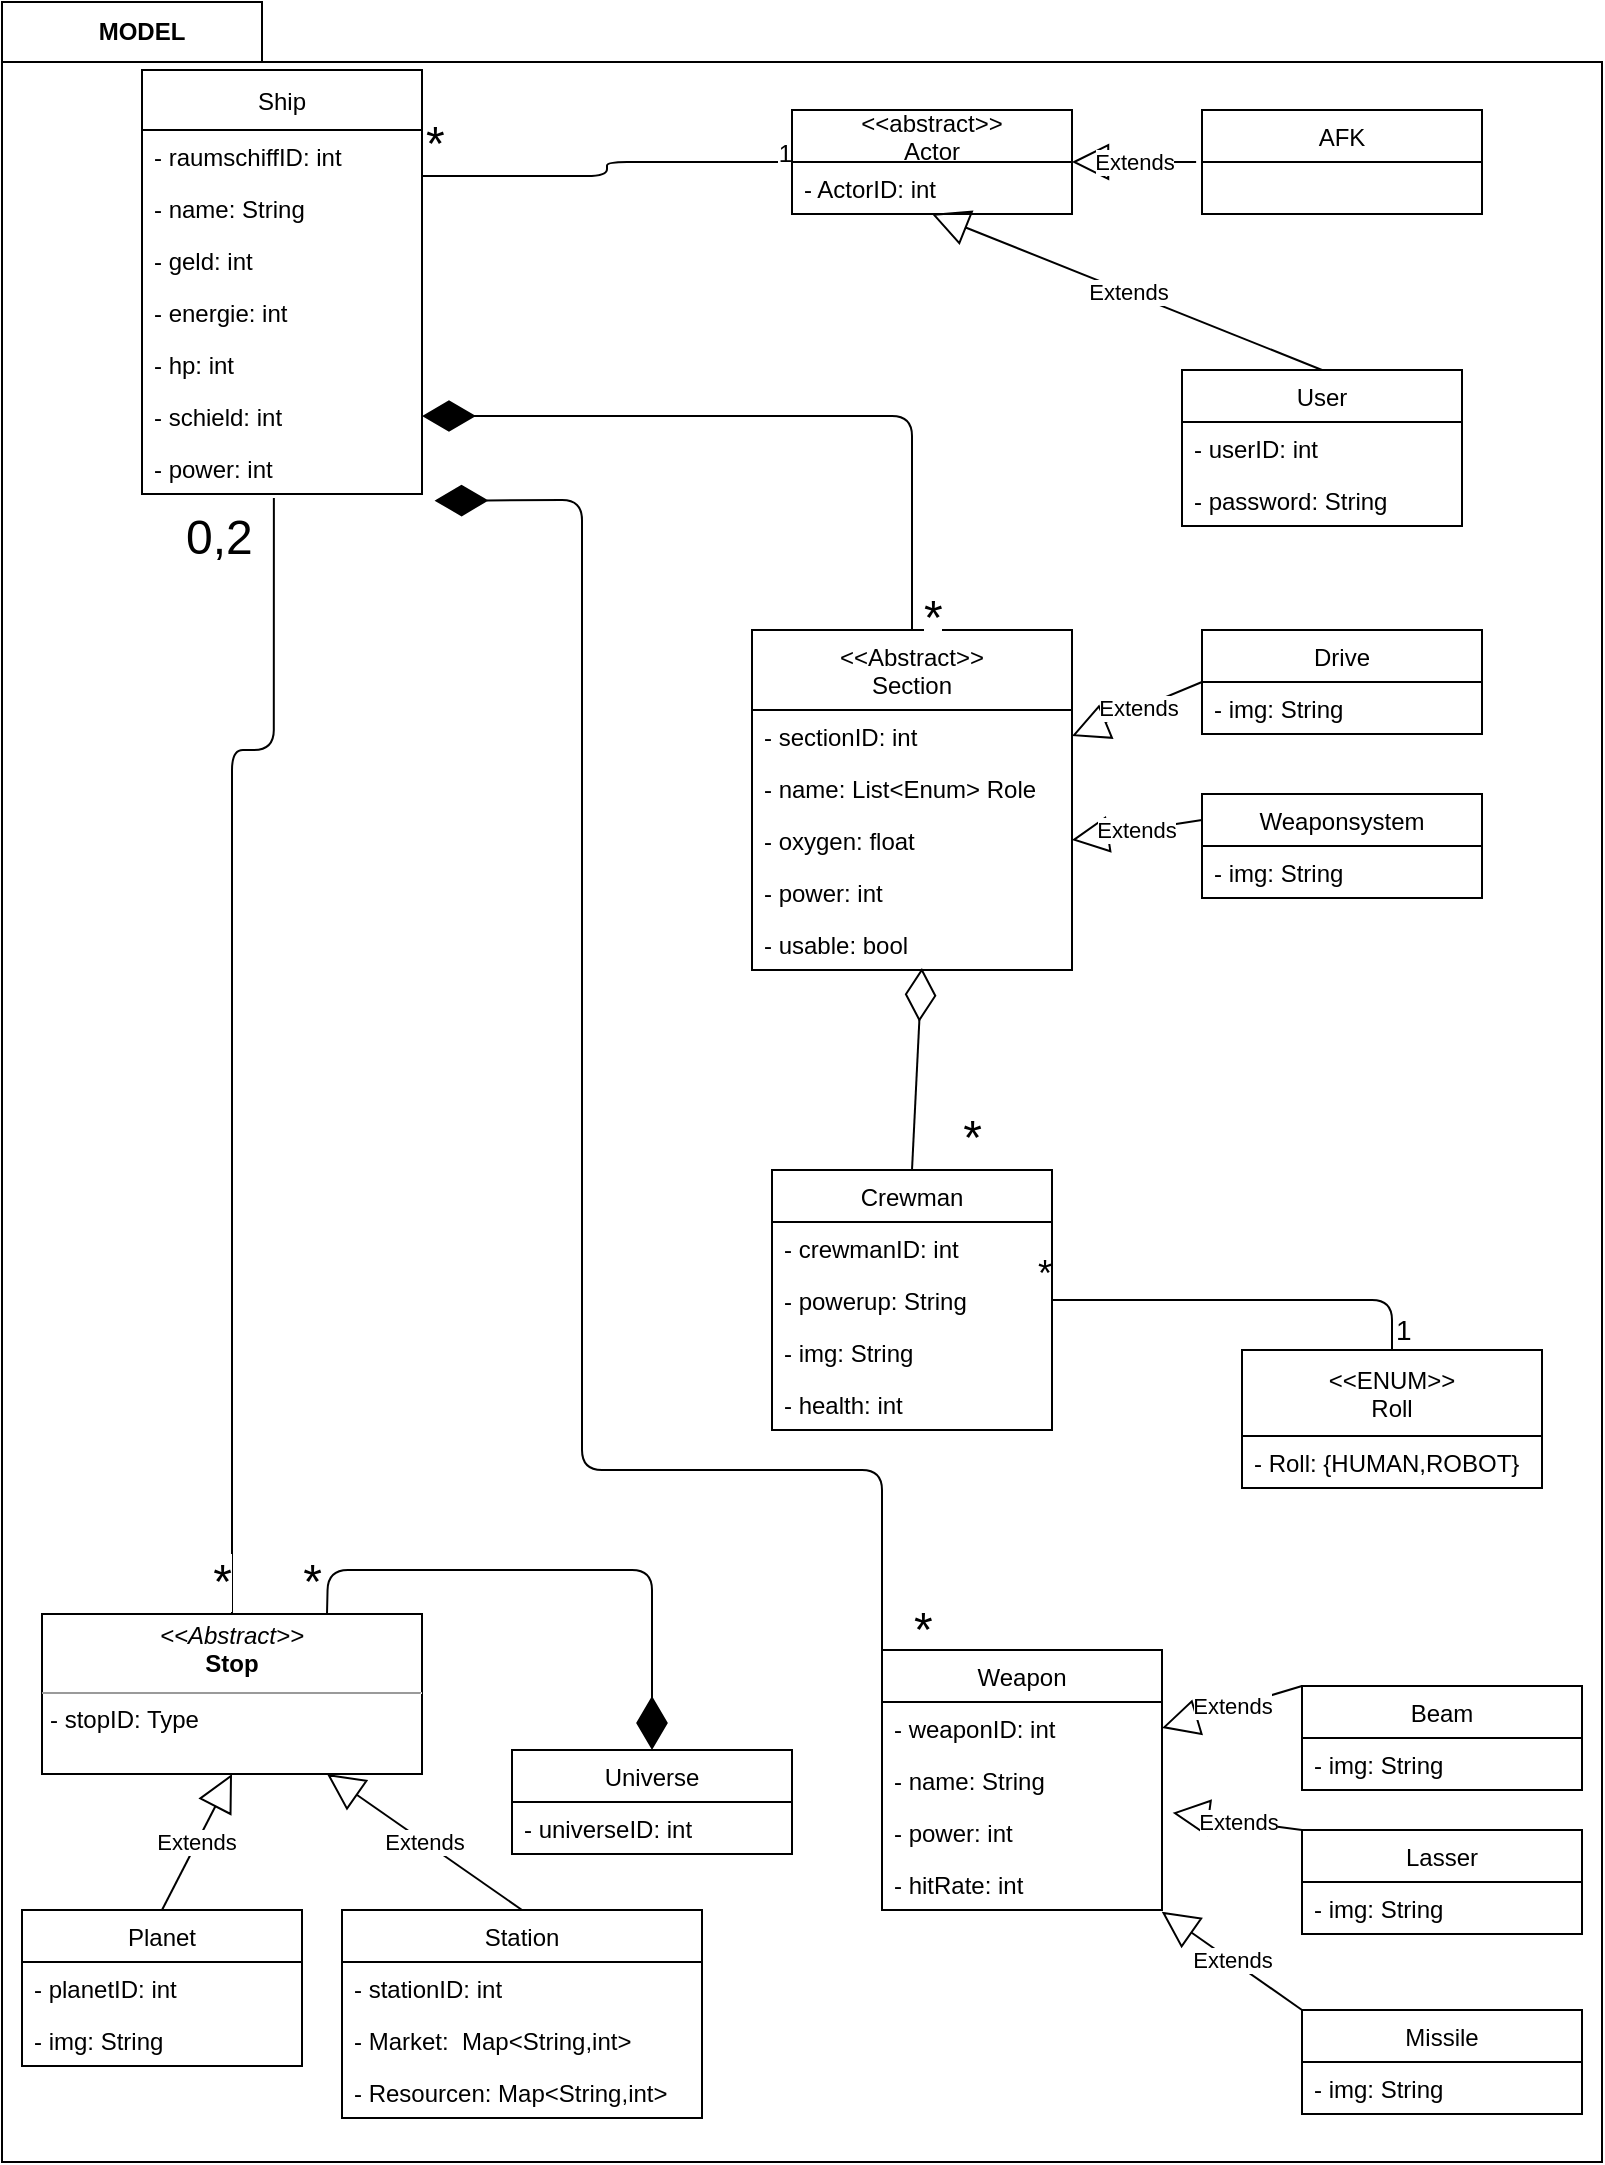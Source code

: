 <mxfile version="13.1.3" type="device"><diagram name="Page-1" id="c4acf3e9-155e-7222-9cf6-157b1a14988f"><mxGraphModel dx="1000" dy="539" grid="1" gridSize="10" guides="1" tooltips="1" connect="1" arrows="1" fold="1" page="1" pageScale="1" pageWidth="850" pageHeight="1100" background="#ffffff" math="0" shadow="0"><root><mxCell id="0"/><mxCell id="1" parent="0"/><mxCell id="zswr2A9SSmIOqwGTtzfv-5" value="" style="shape=folder;fontStyle=1;spacingTop=10;tabWidth=130;tabHeight=30;tabPosition=left;html=1;" parent="1" vertex="1"><mxGeometry x="50" y="6" width="800" height="1080" as="geometry"/></mxCell><mxCell id="gZe3wogs6g2mu7yv9hZS-28" value="Extends" style="endArrow=block;endSize=16;endFill=0;html=1;entryX=0.5;entryY=1;entryDx=0;entryDy=0;exitX=0.5;exitY=0;exitDx=0;exitDy=0;" parent="1" source="gZe3wogs6g2mu7yv9hZS-2" target="gZe3wogs6g2mu7yv9hZS-6" edge="1"><mxGeometry width="160" relative="1" as="geometry"><mxPoint x="825" y="230" as="sourcePoint"/><mxPoint x="985" y="230" as="targetPoint"/></mxGeometry></mxCell><mxCell id="gZe3wogs6g2mu7yv9hZS-29" value="Extends" style="endArrow=block;endSize=16;endFill=0;html=1;entryX=1;entryY=0.5;entryDx=0;entryDy=0;exitX=-0.021;exitY=0;exitDx=0;exitDy=0;exitPerimeter=0;" parent="1" target="gZe3wogs6g2mu7yv9hZS-6" edge="1"><mxGeometry width="160" relative="1" as="geometry"><mxPoint x="647.06" y="86" as="sourcePoint"/><mxPoint x="985" y="230" as="targetPoint"/></mxGeometry></mxCell><mxCell id="gZe3wogs6g2mu7yv9hZS-40" value="" style="endArrow=none;html=1;edgeStyle=orthogonalEdgeStyle;entryX=0;entryY=0.5;entryDx=0;entryDy=0;exitX=1;exitY=0.25;exitDx=0;exitDy=0;" parent="1" source="gZe3wogs6g2mu7yv9hZS-60" target="gZe3wogs6g2mu7yv9hZS-6" edge="1"><mxGeometry relative="1" as="geometry"><mxPoint x="290" y="60" as="sourcePoint"/><mxPoint x="430" y="55.5" as="targetPoint"/></mxGeometry></mxCell><mxCell id="gZe3wogs6g2mu7yv9hZS-41" value="&lt;font style=&quot;font-size: 24px&quot;&gt;*&lt;/font&gt;" style="resizable=0;html=1;align=left;verticalAlign=bottom;labelBackgroundColor=#ffffff;fontSize=10;" parent="gZe3wogs6g2mu7yv9hZS-40" connectable="0" vertex="1"><mxGeometry x="-1" relative="1" as="geometry"/></mxCell><mxCell id="gZe3wogs6g2mu7yv9hZS-42" value="&lt;font style=&quot;font-size: 12px&quot;&gt;1&lt;/font&gt;" style="resizable=0;html=1;align=right;verticalAlign=bottom;labelBackgroundColor=#ffffff;fontSize=10;" parent="gZe3wogs6g2mu7yv9hZS-40" connectable="0" vertex="1"><mxGeometry x="1" relative="1" as="geometry"><mxPoint y="4" as="offset"/></mxGeometry></mxCell><mxCell id="gZe3wogs6g2mu7yv9hZS-60" value="Ship" style="swimlane;fontStyle=0;childLayout=stackLayout;horizontal=1;startSize=30;fillColor=none;horizontalStack=0;resizeParent=1;resizeParentMax=0;resizeLast=0;collapsible=1;marginBottom=0;" parent="1" vertex="1"><mxGeometry x="120" y="40" width="140" height="212" as="geometry"/></mxCell><mxCell id="gZe3wogs6g2mu7yv9hZS-61" value="- raumschiffID: int" style="text;strokeColor=none;fillColor=none;align=left;verticalAlign=top;spacingLeft=4;spacingRight=4;overflow=hidden;rotatable=0;points=[[0,0.5],[1,0.5]];portConstraint=eastwest;" parent="gZe3wogs6g2mu7yv9hZS-60" vertex="1"><mxGeometry y="30" width="140" height="26" as="geometry"/></mxCell><mxCell id="gZe3wogs6g2mu7yv9hZS-76" value="- name: String" style="text;strokeColor=none;fillColor=none;align=left;verticalAlign=top;spacingLeft=4;spacingRight=4;overflow=hidden;rotatable=0;points=[[0,0.5],[1,0.5]];portConstraint=eastwest;" parent="gZe3wogs6g2mu7yv9hZS-60" vertex="1"><mxGeometry y="56" width="140" height="26" as="geometry"/></mxCell><mxCell id="gZe3wogs6g2mu7yv9hZS-73" value="- geld: int" style="text;strokeColor=none;fillColor=none;align=left;verticalAlign=top;spacingLeft=4;spacingRight=4;overflow=hidden;rotatable=0;points=[[0,0.5],[1,0.5]];portConstraint=eastwest;" parent="gZe3wogs6g2mu7yv9hZS-60" vertex="1"><mxGeometry y="82" width="140" height="26" as="geometry"/></mxCell><mxCell id="gZe3wogs6g2mu7yv9hZS-74" value="- energie: int" style="text;strokeColor=none;fillColor=none;align=left;verticalAlign=top;spacingLeft=4;spacingRight=4;overflow=hidden;rotatable=0;points=[[0,0.5],[1,0.5]];portConstraint=eastwest;" parent="gZe3wogs6g2mu7yv9hZS-60" vertex="1"><mxGeometry y="108" width="140" height="26" as="geometry"/></mxCell><mxCell id="gZe3wogs6g2mu7yv9hZS-75" value="- hp: int" style="text;strokeColor=none;fillColor=none;align=left;verticalAlign=top;spacingLeft=4;spacingRight=4;overflow=hidden;rotatable=0;points=[[0,0.5],[1,0.5]];portConstraint=eastwest;" parent="gZe3wogs6g2mu7yv9hZS-60" vertex="1"><mxGeometry y="134" width="140" height="26" as="geometry"/></mxCell><mxCell id="gZe3wogs6g2mu7yv9hZS-77" value="- schield: int" style="text;strokeColor=none;fillColor=none;align=left;verticalAlign=top;spacingLeft=4;spacingRight=4;overflow=hidden;rotatable=0;points=[[0,0.5],[1,0.5]];portConstraint=eastwest;" parent="gZe3wogs6g2mu7yv9hZS-60" vertex="1"><mxGeometry y="160" width="140" height="26" as="geometry"/></mxCell><mxCell id="gZe3wogs6g2mu7yv9hZS-85" value="- power: int" style="text;strokeColor=none;fillColor=none;align=left;verticalAlign=top;spacingLeft=4;spacingRight=4;overflow=hidden;rotatable=0;points=[[0,0.5],[1,0.5]];portConstraint=eastwest;" parent="gZe3wogs6g2mu7yv9hZS-60" vertex="1"><mxGeometry y="186" width="140" height="26" as="geometry"/></mxCell><mxCell id="gZe3wogs6g2mu7yv9hZS-6" value="&lt;&lt;abstract&gt;&gt; &#xa;Actor" style="swimlane;fontStyle=0;childLayout=stackLayout;horizontal=1;startSize=26;fillColor=none;horizontalStack=0;resizeParent=1;resizeParentMax=0;resizeLast=0;collapsible=1;marginBottom=0;" parent="1" vertex="1"><mxGeometry x="445" y="60" width="140" height="52" as="geometry"/></mxCell><mxCell id="K6sJnL8apLoN9L5cwuWm-1" value="- ActorID: int" style="text;strokeColor=none;fillColor=none;align=left;verticalAlign=top;spacingLeft=4;spacingRight=4;overflow=hidden;rotatable=0;points=[[0,0.5],[1,0.5]];portConstraint=eastwest;" vertex="1" parent="gZe3wogs6g2mu7yv9hZS-6"><mxGeometry y="26" width="140" height="26" as="geometry"/></mxCell><mxCell id="gZe3wogs6g2mu7yv9hZS-10" value="AFK" style="swimlane;fontStyle=0;childLayout=stackLayout;horizontal=1;startSize=26;fillColor=none;horizontalStack=0;resizeParent=1;resizeParentMax=0;resizeLast=0;collapsible=1;marginBottom=0;" parent="1" vertex="1"><mxGeometry x="650" y="60" width="140" height="52" as="geometry"/></mxCell><mxCell id="gZe3wogs6g2mu7yv9hZS-2" value="User" style="swimlane;fontStyle=0;childLayout=stackLayout;horizontal=1;startSize=26;fillColor=none;horizontalStack=0;resizeParent=1;resizeParentMax=0;resizeLast=0;collapsible=1;marginBottom=0;" parent="1" vertex="1"><mxGeometry x="640" y="190" width="140" height="78" as="geometry"><mxRectangle x="200" y="230" width="90" height="26" as="alternateBounds"/></mxGeometry></mxCell><mxCell id="gZe3wogs6g2mu7yv9hZS-3" value="- userID: int" style="text;strokeColor=none;fillColor=none;align=left;verticalAlign=top;spacingLeft=4;spacingRight=4;overflow=hidden;rotatable=0;points=[[0,0.5],[1,0.5]];portConstraint=eastwest;" parent="gZe3wogs6g2mu7yv9hZS-2" vertex="1"><mxGeometry y="26" width="140" height="26" as="geometry"/></mxCell><mxCell id="gZe3wogs6g2mu7yv9hZS-5" value="- password: String" style="text;strokeColor=none;fillColor=none;align=left;verticalAlign=top;spacingLeft=4;spacingRight=4;overflow=hidden;rotatable=0;points=[[0,0.5],[1,0.5]];portConstraint=eastwest;" parent="gZe3wogs6g2mu7yv9hZS-2" vertex="1"><mxGeometry y="52" width="140" height="26" as="geometry"/></mxCell><mxCell id="gZe3wogs6g2mu7yv9hZS-51" value="&lt;p style=&quot;margin: 0px ; margin-top: 4px ; text-align: center&quot;&gt;&lt;i&gt;&amp;lt;&amp;lt;Abstract&amp;gt;&amp;gt;&lt;/i&gt;&lt;br&gt;&lt;b&gt;Stop&lt;/b&gt;&lt;/p&gt;&lt;hr size=&quot;1&quot;&gt;&lt;p style=&quot;margin: 0px ; margin-left: 4px&quot;&gt;- stopID: Type&lt;br&gt;&lt;/p&gt;&lt;p style=&quot;margin: 0px ; margin-left: 4px&quot;&gt;&lt;br&gt;&lt;/p&gt;" style="verticalAlign=top;align=left;overflow=fill;fontSize=12;fontFamily=Helvetica;html=1;" parent="1" vertex="1"><mxGeometry x="70" y="812" width="190" height="80" as="geometry"/></mxCell><mxCell id="gZe3wogs6g2mu7yv9hZS-58" value="Extends" style="endArrow=block;endSize=16;endFill=0;html=1;exitX=0.5;exitY=0;exitDx=0;exitDy=0;entryX=0.5;entryY=1;entryDx=0;entryDy=0;" parent="1" source="gZe3wogs6g2mu7yv9hZS-24" target="gZe3wogs6g2mu7yv9hZS-51" edge="1"><mxGeometry width="160" relative="1" as="geometry"><mxPoint x="410" y="684.16" as="sourcePoint"/><mxPoint x="570" y="684.16" as="targetPoint"/></mxGeometry></mxCell><mxCell id="gZe3wogs6g2mu7yv9hZS-59" value="Extends" style="endArrow=block;endSize=16;endFill=0;html=1;entryX=0.75;entryY=1;entryDx=0;entryDy=0;exitX=0.5;exitY=0;exitDx=0;exitDy=0;" parent="1" source="gZe3wogs6g2mu7yv9hZS-43" target="gZe3wogs6g2mu7yv9hZS-51" edge="1"><mxGeometry width="160" relative="1" as="geometry"><mxPoint x="410" y="684.16" as="sourcePoint"/><mxPoint x="570" y="684.16" as="targetPoint"/></mxGeometry></mxCell><mxCell id="gZe3wogs6g2mu7yv9hZS-86" value="" style="endArrow=none;html=1;edgeStyle=orthogonalEdgeStyle;exitX=0.471;exitY=1.077;exitDx=0;exitDy=0;exitPerimeter=0;entryX=0.5;entryY=0;entryDx=0;entryDy=0;" parent="1" source="gZe3wogs6g2mu7yv9hZS-85" target="gZe3wogs6g2mu7yv9hZS-51" edge="1"><mxGeometry relative="1" as="geometry"><mxPoint x="300" y="250" as="sourcePoint"/><mxPoint x="460" y="250" as="targetPoint"/><Array as="points"><mxPoint x="186" y="380"/><mxPoint x="165" y="380"/></Array></mxGeometry></mxCell><mxCell id="gZe3wogs6g2mu7yv9hZS-87" value="&lt;font style=&quot;font-size: 24px&quot;&gt;0,2&lt;/font&gt;" style="resizable=0;html=1;align=left;verticalAlign=bottom;labelBackgroundColor=#ffffff;fontSize=10;" parent="gZe3wogs6g2mu7yv9hZS-86" connectable="0" vertex="1"><mxGeometry x="-1" relative="1" as="geometry"><mxPoint x="-45.94" y="36" as="offset"/></mxGeometry></mxCell><mxCell id="gZe3wogs6g2mu7yv9hZS-88" value="&lt;font style=&quot;font-size: 24px&quot;&gt;*&lt;/font&gt;" style="resizable=0;html=1;align=right;verticalAlign=bottom;labelBackgroundColor=#ffffff;fontSize=10;" parent="gZe3wogs6g2mu7yv9hZS-86" connectable="0" vertex="1"><mxGeometry x="1" relative="1" as="geometry"/></mxCell><mxCell id="gZe3wogs6g2mu7yv9hZS-98" value="" style="endArrow=diamondThin;endFill=1;endSize=24;html=1;entryX=1;entryY=0.5;entryDx=0;entryDy=0;exitX=0.5;exitY=0;exitDx=0;exitDy=0;" parent="1" source="gZe3wogs6g2mu7yv9hZS-89" target="gZe3wogs6g2mu7yv9hZS-77" edge="1"><mxGeometry width="160" relative="1" as="geometry"><mxPoint x="370" y="310" as="sourcePoint"/><mxPoint x="530" y="310" as="targetPoint"/><Array as="points"><mxPoint x="505" y="213"/></Array></mxGeometry></mxCell><mxCell id="gZe3wogs6g2mu7yv9hZS-111" value="Extends" style="endArrow=block;endSize=16;endFill=0;html=1;exitX=0;exitY=0.5;exitDx=0;exitDy=0;entryX=1;entryY=0.5;entryDx=0;entryDy=0;" parent="1" source="gZe3wogs6g2mu7yv9hZS-99" target="gZe3wogs6g2mu7yv9hZS-90" edge="1"><mxGeometry width="160" relative="1" as="geometry"><mxPoint x="650.0" y="325" as="sourcePoint"/><mxPoint x="700" y="340" as="targetPoint"/></mxGeometry></mxCell><mxCell id="gZe3wogs6g2mu7yv9hZS-112" value="Extends" style="endArrow=block;endSize=16;endFill=0;html=1;exitX=0;exitY=0.25;exitDx=0;exitDy=0;entryX=1;entryY=0.5;entryDx=0;entryDy=0;" parent="1" source="gZe3wogs6g2mu7yv9hZS-103" target="gZe3wogs6g2mu7yv9hZS-92" edge="1"><mxGeometry width="160" relative="1" as="geometry"><mxPoint x="660" y="335" as="sourcePoint"/><mxPoint x="530" y="333" as="targetPoint"/></mxGeometry></mxCell><mxCell id="gZe3wogs6g2mu7yv9hZS-103" value="Weaponsystem" style="swimlane;fontStyle=0;childLayout=stackLayout;horizontal=1;startSize=26;fillColor=none;horizontalStack=0;resizeParent=1;resizeParentMax=0;resizeLast=0;collapsible=1;marginBottom=0;" parent="1" vertex="1"><mxGeometry x="650" y="402" width="140" height="52" as="geometry"/></mxCell><mxCell id="gZe3wogs6g2mu7yv9hZS-104" value="- img: String" style="text;strokeColor=none;fillColor=none;align=left;verticalAlign=top;spacingLeft=4;spacingRight=4;overflow=hidden;rotatable=0;points=[[0,0.5],[1,0.5]];portConstraint=eastwest;" parent="gZe3wogs6g2mu7yv9hZS-103" vertex="1"><mxGeometry y="26" width="140" height="26" as="geometry"/></mxCell><mxCell id="gZe3wogs6g2mu7yv9hZS-99" value="Drive" style="swimlane;fontStyle=0;childLayout=stackLayout;horizontal=1;startSize=26;fillColor=none;horizontalStack=0;resizeParent=1;resizeParentMax=0;resizeLast=0;collapsible=1;marginBottom=0;" parent="1" vertex="1"><mxGeometry x="650" y="320" width="140" height="52" as="geometry"/></mxCell><mxCell id="gZe3wogs6g2mu7yv9hZS-100" value="- img: String" style="text;strokeColor=none;fillColor=none;align=left;verticalAlign=top;spacingLeft=4;spacingRight=4;overflow=hidden;rotatable=0;points=[[0,0.5],[1,0.5]];portConstraint=eastwest;" parent="gZe3wogs6g2mu7yv9hZS-99" vertex="1"><mxGeometry y="26" width="140" height="26" as="geometry"/></mxCell><mxCell id="gZe3wogs6g2mu7yv9hZS-89" value="&lt;&lt;Abstract&gt;&gt;&#xa;Section" style="swimlane;fontStyle=0;childLayout=stackLayout;horizontal=1;startSize=40;fillColor=none;horizontalStack=0;resizeParent=1;resizeParentMax=0;resizeLast=0;collapsible=1;marginBottom=0;" parent="1" vertex="1"><mxGeometry x="425" y="320" width="160" height="170" as="geometry"/></mxCell><mxCell id="gZe3wogs6g2mu7yv9hZS-90" value="- sectionID: int" style="text;strokeColor=none;fillColor=none;align=left;verticalAlign=top;spacingLeft=4;spacingRight=4;overflow=hidden;rotatable=0;points=[[0,0.5],[1,0.5]];portConstraint=eastwest;" parent="gZe3wogs6g2mu7yv9hZS-89" vertex="1"><mxGeometry y="40" width="160" height="26" as="geometry"/></mxCell><mxCell id="gZe3wogs6g2mu7yv9hZS-91" value="- name: List&lt;Enum&gt; Role" style="text;strokeColor=none;fillColor=none;align=left;verticalAlign=top;spacingLeft=4;spacingRight=4;overflow=hidden;rotatable=0;points=[[0,0.5],[1,0.5]];portConstraint=eastwest;" parent="gZe3wogs6g2mu7yv9hZS-89" vertex="1"><mxGeometry y="66" width="160" height="26" as="geometry"/></mxCell><mxCell id="gZe3wogs6g2mu7yv9hZS-92" value="- oxygen: float" style="text;strokeColor=none;fillColor=none;align=left;verticalAlign=top;spacingLeft=4;spacingRight=4;overflow=hidden;rotatable=0;points=[[0,0.5],[1,0.5]];portConstraint=eastwest;" parent="gZe3wogs6g2mu7yv9hZS-89" vertex="1"><mxGeometry y="92" width="160" height="26" as="geometry"/></mxCell><mxCell id="gZe3wogs6g2mu7yv9hZS-94" value="- power: int" style="text;strokeColor=none;fillColor=none;align=left;verticalAlign=top;spacingLeft=4;spacingRight=4;overflow=hidden;rotatable=0;points=[[0,0.5],[1,0.5]];portConstraint=eastwest;" parent="gZe3wogs6g2mu7yv9hZS-89" vertex="1"><mxGeometry y="118" width="160" height="26" as="geometry"/></mxCell><mxCell id="gZe3wogs6g2mu7yv9hZS-114" value="- usable: bool" style="text;strokeColor=none;fillColor=none;align=left;verticalAlign=top;spacingLeft=4;spacingRight=4;overflow=hidden;rotatable=0;points=[[0,0.5],[1,0.5]];portConstraint=eastwest;" parent="gZe3wogs6g2mu7yv9hZS-89" vertex="1"><mxGeometry y="144" width="160" height="26" as="geometry"/></mxCell><mxCell id="gZe3wogs6g2mu7yv9hZS-24" value="Planet" style="swimlane;fontStyle=0;childLayout=stackLayout;horizontal=1;startSize=26;fillColor=none;horizontalStack=0;resizeParent=1;resizeParentMax=0;resizeLast=0;collapsible=1;marginBottom=0;" parent="1" vertex="1"><mxGeometry x="60" y="960" width="140" height="78" as="geometry"/></mxCell><mxCell id="gZe3wogs6g2mu7yv9hZS-25" value="- planetID: int" style="text;strokeColor=none;fillColor=none;align=left;verticalAlign=top;spacingLeft=4;spacingRight=4;overflow=hidden;rotatable=0;points=[[0,0.5],[1,0.5]];portConstraint=eastwest;" parent="gZe3wogs6g2mu7yv9hZS-24" vertex="1"><mxGeometry y="26" width="140" height="26" as="geometry"/></mxCell><mxCell id="gZe3wogs6g2mu7yv9hZS-27" value="- img: String" style="text;strokeColor=none;fillColor=none;align=left;verticalAlign=top;spacingLeft=4;spacingRight=4;overflow=hidden;rotatable=0;points=[[0,0.5],[1,0.5]];portConstraint=eastwest;" parent="gZe3wogs6g2mu7yv9hZS-24" vertex="1"><mxGeometry y="52" width="140" height="26" as="geometry"/></mxCell><mxCell id="gZe3wogs6g2mu7yv9hZS-130" value="" style="endArrow=diamondThin;endFill=1;endSize=24;html=1;exitX=0;exitY=0.5;exitDx=0;exitDy=0;entryX=1.045;entryY=1.128;entryDx=0;entryDy=0;entryPerimeter=0;" parent="1" source="gZe3wogs6g2mu7yv9hZS-117" target="gZe3wogs6g2mu7yv9hZS-85" edge="1"><mxGeometry width="160" relative="1" as="geometry"><mxPoint x="515" y="320" as="sourcePoint"/><mxPoint x="270" y="260" as="targetPoint"/><Array as="points"><mxPoint x="490" y="740"/><mxPoint x="340" y="740"/><mxPoint x="340" y="255"/></Array></mxGeometry></mxCell><mxCell id="gZe3wogs6g2mu7yv9hZS-132" value="&lt;font style=&quot;font-size: 24px&quot;&gt;*&lt;/font&gt;" style="resizable=0;html=1;align=right;verticalAlign=bottom;labelBackgroundColor=#ffffff;fontSize=10;" parent="1" connectable="0" vertex="1"><mxGeometry x="540.0" y="590.0" as="geometry"/></mxCell><mxCell id="gZe3wogs6g2mu7yv9hZS-138" value="Extends" style="endArrow=block;endSize=16;endFill=0;html=1;exitX=0;exitY=0;exitDx=0;exitDy=0;entryX=1;entryY=0.5;entryDx=0;entryDy=0;" parent="1" source="gZe3wogs6g2mu7yv9hZS-136" target="gZe3wogs6g2mu7yv9hZS-116" edge="1"><mxGeometry width="160" relative="1" as="geometry"><mxPoint x="660.0" y="513" as="sourcePoint"/><mxPoint x="593.72" y="468.654" as="targetPoint"/><Array as="points"/></mxGeometry></mxCell><mxCell id="gZe3wogs6g2mu7yv9hZS-141" value="Extends" style="endArrow=block;endSize=16;endFill=0;html=1;exitX=0;exitY=0;exitDx=0;exitDy=0;entryX=1.038;entryY=0.132;entryDx=0;entryDy=0;entryPerimeter=0;" parent="1" source="gZe3wogs6g2mu7yv9hZS-139" target="gZe3wogs6g2mu7yv9hZS-118" edge="1"><mxGeometry width="160" relative="1" as="geometry"><mxPoint x="660.0" y="578" as="sourcePoint"/><mxPoint x="575.0" y="644" as="targetPoint"/><Array as="points"/></mxGeometry></mxCell><mxCell id="gZe3wogs6g2mu7yv9hZS-144" value="Extends" style="endArrow=block;endSize=16;endFill=0;html=1;exitX=0;exitY=0;exitDx=0;exitDy=0;entryX=0.999;entryY=1.033;entryDx=0;entryDy=0;entryPerimeter=0;" parent="1" source="gZe3wogs6g2mu7yv9hZS-142" target="zswr2A9SSmIOqwGTtzfv-4" edge="1"><mxGeometry width="160" relative="1" as="geometry"><mxPoint x="650.0" y="760" as="sourcePoint"/><mxPoint x="575.0" y="725.0" as="targetPoint"/><Array as="points"/></mxGeometry></mxCell><mxCell id="gZe3wogs6g2mu7yv9hZS-145" value="&lt;font style=&quot;font-size: 24px&quot;&gt;*&lt;/font&gt;" style="resizable=0;html=1;align=left;verticalAlign=bottom;labelBackgroundColor=#ffffff;fontSize=10;" parent="1" connectable="0" vertex="1"><mxGeometry x="505" y="294.002" as="geometry"><mxPoint x="4.06" y="36" as="offset"/></mxGeometry></mxCell><mxCell id="gZe3wogs6g2mu7yv9hZS-161" value="&lt;font style=&quot;font-size: 24px&quot;&gt;*&lt;/font&gt;" style="resizable=0;html=1;align=left;verticalAlign=bottom;labelBackgroundColor=#ffffff;fontSize=10;" parent="1" connectable="0" vertex="1"><mxGeometry x="500" y="800.002" as="geometry"><mxPoint x="4.06" y="36" as="offset"/></mxGeometry></mxCell><mxCell id="zswr2A9SSmIOqwGTtzfv-1" value="" style="endArrow=diamondThin;endFill=1;endSize=24;html=1;exitX=0.75;exitY=0;exitDx=0;exitDy=0;entryX=0.5;entryY=0;entryDx=0;entryDy=0;" parent="1" source="gZe3wogs6g2mu7yv9hZS-51" target="gZe3wogs6g2mu7yv9hZS-15" edge="1"><mxGeometry width="160" relative="1" as="geometry"><mxPoint x="457.76" y="933.95" as="sourcePoint"/><mxPoint x="585" y="960" as="targetPoint"/><Array as="points"><mxPoint x="213" y="790"/><mxPoint x="375" y="790"/></Array></mxGeometry></mxCell><mxCell id="zswr2A9SSmIOqwGTtzfv-2" value="&lt;font style=&quot;font-size: 24px&quot;&gt;*&lt;/font&gt;" style="resizable=0;html=1;align=right;verticalAlign=bottom;labelBackgroundColor=#ffffff;fontSize=10;" parent="1" connectable="0" vertex="1"><mxGeometry x="210.001" y="812" as="geometry"/></mxCell><mxCell id="gZe3wogs6g2mu7yv9hZS-43" value="Station" style="swimlane;fontStyle=0;childLayout=stackLayout;horizontal=1;startSize=26;fillColor=none;horizontalStack=0;resizeParent=1;resizeParentMax=0;resizeLast=0;collapsible=1;marginBottom=0;" parent="1" vertex="1"><mxGeometry x="220" y="960" width="180" height="104" as="geometry"/></mxCell><mxCell id="gZe3wogs6g2mu7yv9hZS-44" value="- stationID: int" style="text;strokeColor=none;fillColor=none;align=left;verticalAlign=top;spacingLeft=4;spacingRight=4;overflow=hidden;rotatable=0;points=[[0,0.5],[1,0.5]];portConstraint=eastwest;" parent="gZe3wogs6g2mu7yv9hZS-43" vertex="1"><mxGeometry y="26" width="180" height="26" as="geometry"/></mxCell><mxCell id="gZe3wogs6g2mu7yv9hZS-45" value="- Market:  Map&lt;String,int&gt;" style="text;strokeColor=none;fillColor=none;align=left;verticalAlign=top;spacingLeft=4;spacingRight=4;overflow=hidden;rotatable=0;points=[[0,0.5],[1,0.5]];portConstraint=eastwest;" parent="gZe3wogs6g2mu7yv9hZS-43" vertex="1"><mxGeometry y="52" width="180" height="26" as="geometry"/></mxCell><mxCell id="gZe3wogs6g2mu7yv9hZS-46" value="- Resourcen: Map&lt;String,int&gt; " style="text;strokeColor=none;fillColor=none;align=left;verticalAlign=top;spacingLeft=4;spacingRight=4;overflow=hidden;rotatable=0;points=[[0,0.5],[1,0.5]];portConstraint=eastwest;" parent="gZe3wogs6g2mu7yv9hZS-43" vertex="1"><mxGeometry y="78" width="180" height="26" as="geometry"/></mxCell><mxCell id="TU84bLIL26k0Ap-DjnW6-6" value="" style="endArrow=none;html=1;edgeStyle=orthogonalEdgeStyle;entryX=1;entryY=0.5;entryDx=0;entryDy=0;exitX=0.5;exitY=0;exitDx=0;exitDy=0;" parent="1" source="TU84bLIL26k0Ap-DjnW6-1" target="gZe3wogs6g2mu7yv9hZS-148" edge="1"><mxGeometry relative="1" as="geometry"><mxPoint x="470" y="980" as="sourcePoint"/><mxPoint x="630" y="980" as="targetPoint"/><Array as="points"><mxPoint x="745" y="655"/></Array></mxGeometry></mxCell><mxCell id="TU84bLIL26k0Ap-DjnW6-7" value="&lt;font style=&quot;font-size: 14px&quot;&gt;1&lt;/font&gt;" style="resizable=0;html=1;align=left;verticalAlign=bottom;labelBackgroundColor=#ffffff;fontSize=10;" parent="TU84bLIL26k0Ap-DjnW6-6" connectable="0" vertex="1"><mxGeometry x="-1" relative="1" as="geometry"/></mxCell><mxCell id="TU84bLIL26k0Ap-DjnW6-8" value="&lt;font style=&quot;font-size: 18px&quot;&gt;*&lt;/font&gt;" style="resizable=0;html=1;align=right;verticalAlign=bottom;labelBackgroundColor=#ffffff;fontSize=10;" parent="TU84bLIL26k0Ap-DjnW6-6" connectable="0" vertex="1"><mxGeometry x="1" relative="1" as="geometry"/></mxCell><mxCell id="TU84bLIL26k0Ap-DjnW6-9" value="&lt;b&gt;MODEL&lt;/b&gt;" style="text;html=1;strokeColor=none;fillColor=none;align=center;verticalAlign=middle;whiteSpace=wrap;rounded=0;" parent="1" vertex="1"><mxGeometry x="100" y="11" width="40" height="20" as="geometry"/></mxCell><mxCell id="gZe3wogs6g2mu7yv9hZS-15" value="Universe" style="swimlane;fontStyle=0;childLayout=stackLayout;horizontal=1;startSize=26;fillColor=none;horizontalStack=0;resizeParent=1;resizeParentMax=0;resizeLast=0;collapsible=1;marginBottom=0;" parent="1" vertex="1"><mxGeometry x="305" y="880" width="140" height="52" as="geometry"/></mxCell><mxCell id="gZe3wogs6g2mu7yv9hZS-16" value="- universeID: int" style="text;strokeColor=none;fillColor=none;align=left;verticalAlign=top;spacingLeft=4;spacingRight=4;overflow=hidden;rotatable=0;points=[[0,0.5],[1,0.5]];portConstraint=eastwest;" parent="gZe3wogs6g2mu7yv9hZS-15" vertex="1"><mxGeometry y="26" width="140" height="26" as="geometry"/></mxCell><mxCell id="gZe3wogs6g2mu7yv9hZS-115" value="Weapon" style="swimlane;fontStyle=0;childLayout=stackLayout;horizontal=1;startSize=26;fillColor=none;horizontalStack=0;resizeParent=1;resizeParentMax=0;resizeLast=0;collapsible=1;marginBottom=0;" parent="1" vertex="1"><mxGeometry x="490" y="830" width="140" height="130" as="geometry"/></mxCell><mxCell id="gZe3wogs6g2mu7yv9hZS-116" value="- weaponID: int" style="text;strokeColor=none;fillColor=none;align=left;verticalAlign=top;spacingLeft=4;spacingRight=4;overflow=hidden;rotatable=0;points=[[0,0.5],[1,0.5]];portConstraint=eastwest;" parent="gZe3wogs6g2mu7yv9hZS-115" vertex="1"><mxGeometry y="26" width="140" height="26" as="geometry"/></mxCell><mxCell id="gZe3wogs6g2mu7yv9hZS-117" value="- name: String" style="text;strokeColor=none;fillColor=none;align=left;verticalAlign=top;spacingLeft=4;spacingRight=4;overflow=hidden;rotatable=0;points=[[0,0.5],[1,0.5]];portConstraint=eastwest;" parent="gZe3wogs6g2mu7yv9hZS-115" vertex="1"><mxGeometry y="52" width="140" height="26" as="geometry"/></mxCell><mxCell id="gZe3wogs6g2mu7yv9hZS-118" value="- power: int" style="text;strokeColor=none;fillColor=none;align=left;verticalAlign=top;spacingLeft=4;spacingRight=4;overflow=hidden;rotatable=0;points=[[0,0.5],[1,0.5]];portConstraint=eastwest;" parent="gZe3wogs6g2mu7yv9hZS-115" vertex="1"><mxGeometry y="78" width="140" height="26" as="geometry"/></mxCell><mxCell id="zswr2A9SSmIOqwGTtzfv-4" value="- hitRate: int" style="text;strokeColor=none;fillColor=none;align=left;verticalAlign=top;spacingLeft=4;spacingRight=4;overflow=hidden;rotatable=0;points=[[0,0.5],[1,0.5]];portConstraint=eastwest;" parent="gZe3wogs6g2mu7yv9hZS-115" vertex="1"><mxGeometry y="104" width="140" height="26" as="geometry"/></mxCell><mxCell id="gZe3wogs6g2mu7yv9hZS-136" value="Beam" style="swimlane;fontStyle=0;childLayout=stackLayout;horizontal=1;startSize=26;fillColor=none;horizontalStack=0;resizeParent=1;resizeParentMax=0;resizeLast=0;collapsible=1;marginBottom=0;" parent="1" vertex="1"><mxGeometry x="700" y="848" width="140" height="52" as="geometry"/></mxCell><mxCell id="gZe3wogs6g2mu7yv9hZS-137" value="- img: String&#xa;" style="text;strokeColor=none;fillColor=none;align=left;verticalAlign=top;spacingLeft=4;spacingRight=4;overflow=hidden;rotatable=0;points=[[0,0.5],[1,0.5]];portConstraint=eastwest;" parent="gZe3wogs6g2mu7yv9hZS-136" vertex="1"><mxGeometry y="26" width="140" height="26" as="geometry"/></mxCell><mxCell id="gZe3wogs6g2mu7yv9hZS-139" value="Lasser" style="swimlane;fontStyle=0;childLayout=stackLayout;horizontal=1;startSize=26;fillColor=none;horizontalStack=0;resizeParent=1;resizeParentMax=0;resizeLast=0;collapsible=1;marginBottom=0;" parent="1" vertex="1"><mxGeometry x="700" y="920" width="140" height="52" as="geometry"/></mxCell><mxCell id="gZe3wogs6g2mu7yv9hZS-140" value="- img: String&#xa;" style="text;strokeColor=none;fillColor=none;align=left;verticalAlign=top;spacingLeft=4;spacingRight=4;overflow=hidden;rotatable=0;points=[[0,0.5],[1,0.5]];portConstraint=eastwest;" parent="gZe3wogs6g2mu7yv9hZS-139" vertex="1"><mxGeometry y="26" width="140" height="26" as="geometry"/></mxCell><mxCell id="gZe3wogs6g2mu7yv9hZS-142" value="Missile" style="swimlane;fontStyle=0;childLayout=stackLayout;horizontal=1;startSize=26;fillColor=none;horizontalStack=0;resizeParent=1;resizeParentMax=0;resizeLast=0;collapsible=1;marginBottom=0;" parent="1" vertex="1"><mxGeometry x="700" y="1010" width="140" height="52" as="geometry"/></mxCell><mxCell id="gZe3wogs6g2mu7yv9hZS-143" value="- img: String&#xa;" style="text;strokeColor=none;fillColor=none;align=left;verticalAlign=top;spacingLeft=4;spacingRight=4;overflow=hidden;rotatable=0;points=[[0,0.5],[1,0.5]];portConstraint=eastwest;" parent="gZe3wogs6g2mu7yv9hZS-142" vertex="1"><mxGeometry y="26" width="140" height="26" as="geometry"/></mxCell><mxCell id="0vKyZ35qxhIfZuzjJ7rF-2" value="" style="endArrow=diamondThin;endFill=0;endSize=24;html=1;exitX=0.5;exitY=0;exitDx=0;exitDy=0;entryX=0.531;entryY=0.962;entryDx=0;entryDy=0;entryPerimeter=0;" parent="1" source="gZe3wogs6g2mu7yv9hZS-146" edge="1" target="gZe3wogs6g2mu7yv9hZS-114"><mxGeometry width="160" relative="1" as="geometry"><mxPoint x="450" y="520" as="sourcePoint"/><mxPoint x="520" y="519" as="targetPoint"/></mxGeometry></mxCell><mxCell id="TU84bLIL26k0Ap-DjnW6-1" value="&lt;&lt;ENUM&gt;&gt;&#xa;Roll" style="swimlane;fontStyle=0;childLayout=stackLayout;horizontal=1;startSize=43;fillColor=none;horizontalStack=0;resizeParent=1;resizeParentMax=0;resizeLast=0;collapsible=1;marginBottom=0;" parent="1" vertex="1"><mxGeometry x="670" y="680" width="150" height="69" as="geometry"/></mxCell><mxCell id="TU84bLIL26k0Ap-DjnW6-4" value="- Roll: {HUMAN,ROBOT} " style="text;strokeColor=none;fillColor=none;align=left;verticalAlign=top;spacingLeft=4;spacingRight=4;overflow=hidden;rotatable=0;points=[[0,0.5],[1,0.5]];portConstraint=eastwest;" parent="TU84bLIL26k0Ap-DjnW6-1" vertex="1"><mxGeometry y="43" width="150" height="26" as="geometry"/></mxCell><mxCell id="gZe3wogs6g2mu7yv9hZS-146" value="Crewman" style="swimlane;fontStyle=0;childLayout=stackLayout;horizontal=1;startSize=26;fillColor=none;horizontalStack=0;resizeParent=1;resizeParentMax=0;resizeLast=0;collapsible=1;marginBottom=0;" parent="1" vertex="1"><mxGeometry x="435" y="590" width="140" height="130" as="geometry"/></mxCell><mxCell id="gZe3wogs6g2mu7yv9hZS-147" value="- crewmanID: int" style="text;strokeColor=none;fillColor=none;align=left;verticalAlign=top;spacingLeft=4;spacingRight=4;overflow=hidden;rotatable=0;points=[[0,0.5],[1,0.5]];portConstraint=eastwest;" parent="gZe3wogs6g2mu7yv9hZS-146" vertex="1"><mxGeometry y="26" width="140" height="26" as="geometry"/></mxCell><mxCell id="gZe3wogs6g2mu7yv9hZS-148" value="- powerup: String" style="text;strokeColor=none;fillColor=none;align=left;verticalAlign=top;spacingLeft=4;spacingRight=4;overflow=hidden;rotatable=0;points=[[0,0.5],[1,0.5]];portConstraint=eastwest;" parent="gZe3wogs6g2mu7yv9hZS-146" vertex="1"><mxGeometry y="52" width="140" height="26" as="geometry"/></mxCell><mxCell id="gZe3wogs6g2mu7yv9hZS-149" value="- img: String" style="text;strokeColor=none;fillColor=none;align=left;verticalAlign=top;spacingLeft=4;spacingRight=4;overflow=hidden;rotatable=0;points=[[0,0.5],[1,0.5]];portConstraint=eastwest;" parent="gZe3wogs6g2mu7yv9hZS-146" vertex="1"><mxGeometry y="78" width="140" height="26" as="geometry"/></mxCell><mxCell id="gZe3wogs6g2mu7yv9hZS-162" value="- health: int" style="text;strokeColor=none;fillColor=none;align=left;verticalAlign=top;spacingLeft=4;spacingRight=4;overflow=hidden;rotatable=0;points=[[0,0.5],[1,0.5]];portConstraint=eastwest;" parent="gZe3wogs6g2mu7yv9hZS-146" vertex="1"><mxGeometry y="104" width="140" height="26" as="geometry"/></mxCell></root></mxGraphModel></diagram></mxfile>